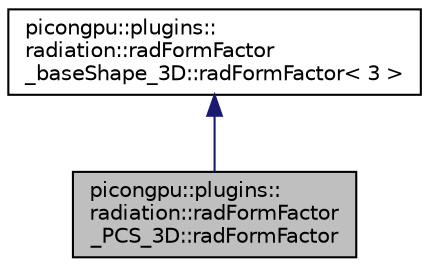 digraph "picongpu::plugins::radiation::radFormFactor_PCS_3D::radFormFactor"
{
 // LATEX_PDF_SIZE
  edge [fontname="Helvetica",fontsize="10",labelfontname="Helvetica",labelfontsize="10"];
  node [fontname="Helvetica",fontsize="10",shape=record];
  Node1 [label="picongpu::plugins::\lradiation::radFormFactor\l_PCS_3D::radFormFactor",height=0.2,width=0.4,color="black", fillcolor="grey75", style="filled", fontcolor="black",tooltip=" "];
  Node2 -> Node1 [dir="back",color="midnightblue",fontsize="10",style="solid",fontname="Helvetica"];
  Node2 [label="picongpu::plugins::\lradiation::radFormFactor\l_baseShape_3D::radFormFactor\< 3 \>",height=0.2,width=0.4,color="black", fillcolor="white", style="filled",URL="$structpicongpu_1_1plugins_1_1radiation_1_1rad_form_factor__base_shape__3_d_1_1rad_form_factor.html",tooltip=" "];
}
